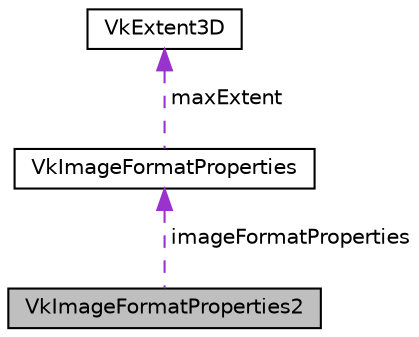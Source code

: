 digraph "VkImageFormatProperties2"
{
 // LATEX_PDF_SIZE
  edge [fontname="Helvetica",fontsize="10",labelfontname="Helvetica",labelfontsize="10"];
  node [fontname="Helvetica",fontsize="10",shape=record];
  Node1 [label="VkImageFormatProperties2",height=0.2,width=0.4,color="black", fillcolor="grey75", style="filled", fontcolor="black",tooltip=" "];
  Node2 -> Node1 [dir="back",color="darkorchid3",fontsize="10",style="dashed",label=" imageFormatProperties" ,fontname="Helvetica"];
  Node2 [label="VkImageFormatProperties",height=0.2,width=0.4,color="black", fillcolor="white", style="filled",URL="$structVkImageFormatProperties.html",tooltip=" "];
  Node3 -> Node2 [dir="back",color="darkorchid3",fontsize="10",style="dashed",label=" maxExtent" ,fontname="Helvetica"];
  Node3 [label="VkExtent3D",height=0.2,width=0.4,color="black", fillcolor="white", style="filled",URL="$structVkExtent3D.html",tooltip=" "];
}
